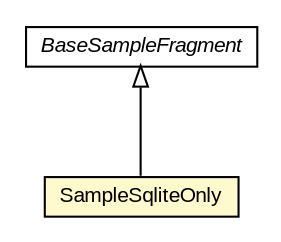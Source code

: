 #!/usr/local/bin/dot
#
# Class diagram 
# Generated by UMLGraph version R5_6-24-gf6e263 (http://www.umlgraph.org/)
#

digraph G {
	edge [fontname="arial",fontsize=10,labelfontname="arial",labelfontsize=10];
	node [fontname="arial",fontsize=10,shape=plaintext];
	nodesep=0.25;
	ranksep=0.5;
	// org.osmdroid.samplefragments.BaseSampleFragment
	c40648 [label=<<table title="org.osmdroid.samplefragments.BaseSampleFragment" border="0" cellborder="1" cellspacing="0" cellpadding="2" port="p" href="../BaseSampleFragment.html">
		<tr><td><table border="0" cellspacing="0" cellpadding="1">
<tr><td align="center" balign="center"><font face="arial italic"> BaseSampleFragment </font></td></tr>
		</table></td></tr>
		</table>>, URL="../BaseSampleFragment.html", fontname="arial", fontcolor="black", fontsize=10.0];
	// org.osmdroid.samplefragments.cache.SampleSqliteOnly
	c40659 [label=<<table title="org.osmdroid.samplefragments.cache.SampleSqliteOnly" border="0" cellborder="1" cellspacing="0" cellpadding="2" port="p" bgcolor="lemonChiffon" href="./SampleSqliteOnly.html">
		<tr><td><table border="0" cellspacing="0" cellpadding="1">
<tr><td align="center" balign="center"> SampleSqliteOnly </td></tr>
		</table></td></tr>
		</table>>, URL="./SampleSqliteOnly.html", fontname="arial", fontcolor="black", fontsize=10.0];
	//org.osmdroid.samplefragments.cache.SampleSqliteOnly extends org.osmdroid.samplefragments.BaseSampleFragment
	c40648:p -> c40659:p [dir=back,arrowtail=empty];
}

